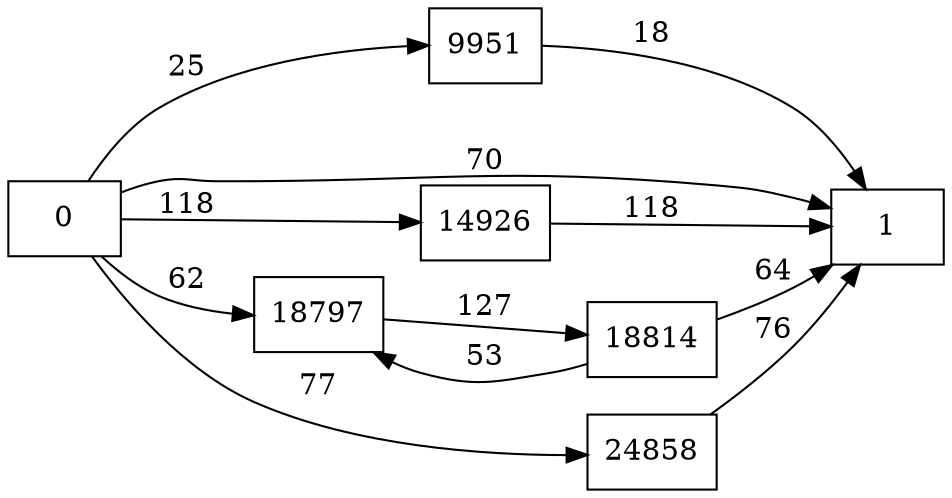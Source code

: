 digraph {
	graph [rankdir=LR]
	node [shape=rectangle]
	9951 -> 1 [label=18]
	14926 -> 1 [label=118]
	18797 -> 18814 [label=127]
	18814 -> 18797 [label=53]
	18814 -> 1 [label=64]
	24858 -> 1 [label=76]
	0 -> 1 [label=70]
	0 -> 9951 [label=25]
	0 -> 14926 [label=118]
	0 -> 18797 [label=62]
	0 -> 24858 [label=77]
}
